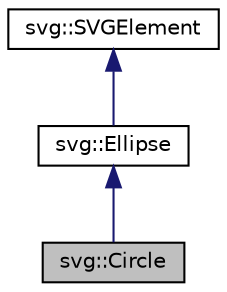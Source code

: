 digraph "svg::Circle"
{
 // LATEX_PDF_SIZE
  edge [fontname="Helvetica",fontsize="10",labelfontname="Helvetica",labelfontsize="10"];
  node [fontname="Helvetica",fontsize="10",shape=record];
  Node1 [label="svg::Circle",height=0.2,width=0.4,color="black", fillcolor="grey75", style="filled", fontcolor="black",tooltip="Representa um círculo SVG."];
  Node2 -> Node1 [dir="back",color="midnightblue",fontsize="10",style="solid",fontname="Helvetica"];
  Node2 [label="svg::Ellipse",height=0.2,width=0.4,color="black", fillcolor="white", style="filled",URL="$classsvg_1_1Ellipse.html",tooltip="Representa uma elipse SVG."];
  Node3 -> Node2 [dir="back",color="midnightblue",fontsize="10",style="solid",fontname="Helvetica"];
  Node3 [label="svg::SVGElement",height=0.2,width=0.4,color="black", fillcolor="white", style="filled",URL="$classsvg_1_1SVGElement.html",tooltip="Classe base para elementos SVG."];
}
